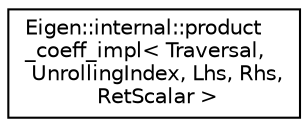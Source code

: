 digraph "Graphical Class Hierarchy"
{
  edge [fontname="Helvetica",fontsize="10",labelfontname="Helvetica",labelfontsize="10"];
  node [fontname="Helvetica",fontsize="10",shape=record];
  rankdir="LR";
  Node1 [label="Eigen::internal::product\l_coeff_impl\< Traversal,\l UnrollingIndex, Lhs, Rhs,\l RetScalar \>",height=0.2,width=0.4,color="black", fillcolor="white", style="filled",URL="$struct_eigen_1_1internal_1_1product__coeff__impl.html"];
}
